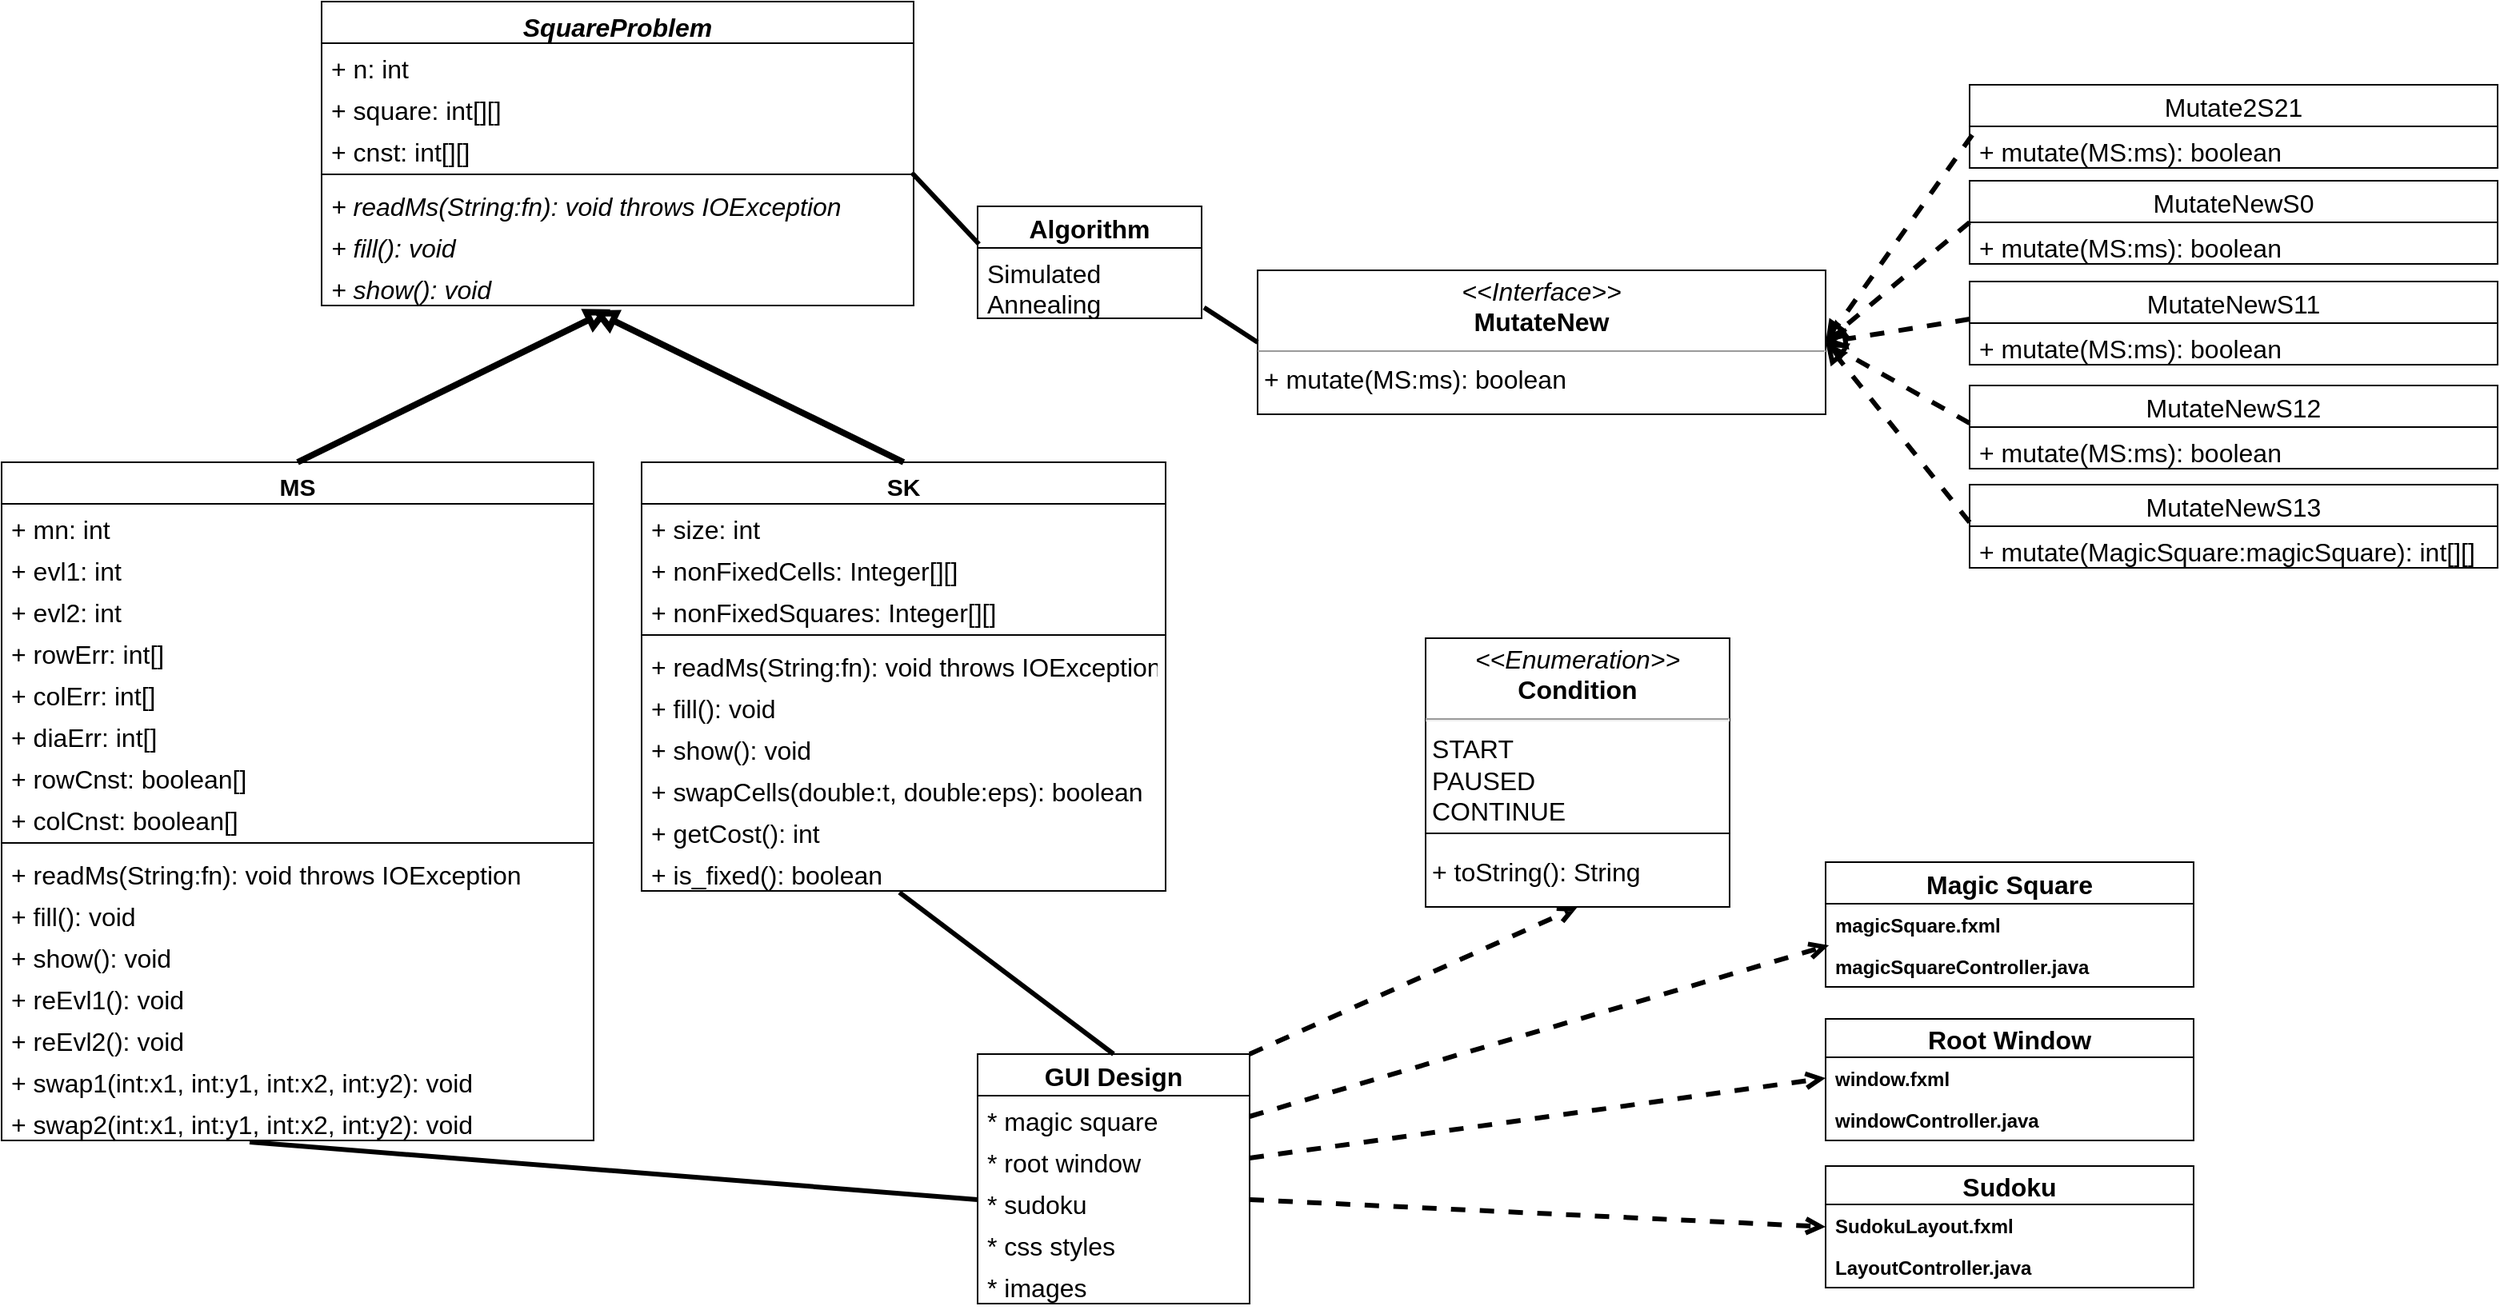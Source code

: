 <mxfile version="14.7.0" type="github">
  <diagram id="YC00lcURdnYpXBPjzHFB" name="Page-1">
    <mxGraphModel dx="1038" dy="580" grid="1" gridSize="10" guides="1" tooltips="1" connect="1" arrows="1" fold="1" page="1" pageScale="1" pageWidth="1600" pageHeight="900" math="0" shadow="0">
      <root>
        <mxCell id="0" />
        <mxCell id="1" parent="0" />
        <mxCell id="aeMCuK3PcalXodK9T8pm-1" value="SquareProblem" style="swimlane;fontStyle=3;align=center;verticalAlign=top;childLayout=stackLayout;horizontal=1;startSize=26;horizontalStack=0;resizeParent=1;resizeParentMax=0;resizeLast=0;collapsible=1;marginBottom=0;fontSize=16;" parent="1" vertex="1">
          <mxGeometry x="220" y="52" width="370" height="190" as="geometry" />
        </mxCell>
        <mxCell id="aeMCuK3PcalXodK9T8pm-2" value="+ n: int" style="text;strokeColor=none;fillColor=none;align=left;verticalAlign=top;spacingLeft=4;spacingRight=4;overflow=hidden;rotatable=0;points=[[0,0.5],[1,0.5]];portConstraint=eastwest;fontSize=16;" parent="aeMCuK3PcalXodK9T8pm-1" vertex="1">
          <mxGeometry y="26" width="370" height="26" as="geometry" />
        </mxCell>
        <mxCell id="aeMCuK3PcalXodK9T8pm-5" value="+ square: int[][]" style="text;strokeColor=none;fillColor=none;align=left;verticalAlign=top;spacingLeft=4;spacingRight=4;overflow=hidden;rotatable=0;points=[[0,0.5],[1,0.5]];portConstraint=eastwest;fontSize=16;" parent="aeMCuK3PcalXodK9T8pm-1" vertex="1">
          <mxGeometry y="52" width="370" height="26" as="geometry" />
        </mxCell>
        <mxCell id="aeMCuK3PcalXodK9T8pm-6" value="+ cnst: int[][]" style="text;strokeColor=none;fillColor=none;align=left;verticalAlign=top;spacingLeft=4;spacingRight=4;overflow=hidden;rotatable=0;points=[[0,0.5],[1,0.5]];portConstraint=eastwest;fontSize=16;" parent="aeMCuK3PcalXodK9T8pm-1" vertex="1">
          <mxGeometry y="78" width="370" height="26" as="geometry" />
        </mxCell>
        <mxCell id="aeMCuK3PcalXodK9T8pm-3" value="" style="line;strokeWidth=1;fillColor=none;align=left;verticalAlign=middle;spacingTop=-1;spacingLeft=3;spacingRight=3;rotatable=0;labelPosition=right;points=[];portConstraint=eastwest;" parent="aeMCuK3PcalXodK9T8pm-1" vertex="1">
          <mxGeometry y="104" width="370" height="8" as="geometry" />
        </mxCell>
        <mxCell id="aeMCuK3PcalXodK9T8pm-7" value="+ readMs(String:fn): void throws IOException" style="text;strokeColor=none;fillColor=none;align=left;verticalAlign=top;spacingLeft=4;spacingRight=4;overflow=hidden;rotatable=0;points=[[0,0.5],[1,0.5]];portConstraint=eastwest;fontSize=16;fontStyle=2" parent="aeMCuK3PcalXodK9T8pm-1" vertex="1">
          <mxGeometry y="112" width="370" height="26" as="geometry" />
        </mxCell>
        <mxCell id="aeMCuK3PcalXodK9T8pm-8" value="+ fill(): void" style="text;strokeColor=none;fillColor=none;align=left;verticalAlign=top;spacingLeft=4;spacingRight=4;overflow=hidden;rotatable=0;points=[[0,0.5],[1,0.5]];portConstraint=eastwest;fontSize=16;fontStyle=2" parent="aeMCuK3PcalXodK9T8pm-1" vertex="1">
          <mxGeometry y="138" width="370" height="26" as="geometry" />
        </mxCell>
        <mxCell id="aeMCuK3PcalXodK9T8pm-9" value="+ show(): void" style="text;strokeColor=none;fillColor=none;align=left;verticalAlign=top;spacingLeft=4;spacingRight=4;overflow=hidden;rotatable=0;points=[[0,0.5],[1,0.5]];portConstraint=eastwest;fontSize=16;fontStyle=2" parent="aeMCuK3PcalXodK9T8pm-1" vertex="1">
          <mxGeometry y="164" width="370" height="26" as="geometry" />
        </mxCell>
        <mxCell id="aeMCuK3PcalXodK9T8pm-10" value="MS" style="swimlane;fontStyle=1;align=center;verticalAlign=top;childLayout=stackLayout;horizontal=1;startSize=26;horizontalStack=0;resizeParent=1;resizeParentMax=0;resizeLast=0;collapsible=1;marginBottom=0;fontSize=15;gradientColor=#ffffff;" parent="1" vertex="1">
          <mxGeometry x="20" y="340" width="370" height="424" as="geometry" />
        </mxCell>
        <mxCell id="aeMCuK3PcalXodK9T8pm-14" value="+ mn: int" style="text;strokeColor=none;fillColor=none;align=left;verticalAlign=top;spacingLeft=4;spacingRight=4;overflow=hidden;rotatable=0;points=[[0,0.5],[1,0.5]];portConstraint=eastwest;fontSize=16;" parent="aeMCuK3PcalXodK9T8pm-10" vertex="1">
          <mxGeometry y="26" width="370" height="26" as="geometry" />
        </mxCell>
        <mxCell id="aeMCuK3PcalXodK9T8pm-11" value="+ evl1: int" style="text;strokeColor=none;fillColor=none;align=left;verticalAlign=top;spacingLeft=4;spacingRight=4;overflow=hidden;rotatable=0;points=[[0,0.5],[1,0.5]];portConstraint=eastwest;fontSize=16;" parent="aeMCuK3PcalXodK9T8pm-10" vertex="1">
          <mxGeometry y="52" width="370" height="26" as="geometry" />
        </mxCell>
        <mxCell id="aeMCuK3PcalXodK9T8pm-44" value="+ evl2: int" style="text;strokeColor=none;fillColor=none;align=left;verticalAlign=top;spacingLeft=4;spacingRight=4;overflow=hidden;rotatable=0;points=[[0,0.5],[1,0.5]];portConstraint=eastwest;fontSize=16;" parent="aeMCuK3PcalXodK9T8pm-10" vertex="1">
          <mxGeometry y="78" width="370" height="26" as="geometry" />
        </mxCell>
        <mxCell id="aeMCuK3PcalXodK9T8pm-45" value="+ rowErr: int[]" style="text;strokeColor=none;fillColor=none;align=left;verticalAlign=top;spacingLeft=4;spacingRight=4;overflow=hidden;rotatable=0;points=[[0,0.5],[1,0.5]];portConstraint=eastwest;fontSize=16;" parent="aeMCuK3PcalXodK9T8pm-10" vertex="1">
          <mxGeometry y="104" width="370" height="26" as="geometry" />
        </mxCell>
        <mxCell id="aeMCuK3PcalXodK9T8pm-46" value="+ colErr: int[]" style="text;strokeColor=none;fillColor=none;align=left;verticalAlign=top;spacingLeft=4;spacingRight=4;overflow=hidden;rotatable=0;points=[[0,0.5],[1,0.5]];portConstraint=eastwest;fontSize=16;" parent="aeMCuK3PcalXodK9T8pm-10" vertex="1">
          <mxGeometry y="130" width="370" height="26" as="geometry" />
        </mxCell>
        <mxCell id="aeMCuK3PcalXodK9T8pm-47" value="+ diaErr: int[]" style="text;strokeColor=none;fillColor=none;align=left;verticalAlign=top;spacingLeft=4;spacingRight=4;overflow=hidden;rotatable=0;points=[[0,0.5],[1,0.5]];portConstraint=eastwest;fontSize=16;" parent="aeMCuK3PcalXodK9T8pm-10" vertex="1">
          <mxGeometry y="156" width="370" height="26" as="geometry" />
        </mxCell>
        <mxCell id="aeMCuK3PcalXodK9T8pm-48" value="+ rowCnst: boolean[]" style="text;strokeColor=none;fillColor=none;align=left;verticalAlign=top;spacingLeft=4;spacingRight=4;overflow=hidden;rotatable=0;points=[[0,0.5],[1,0.5]];portConstraint=eastwest;fontSize=16;" parent="aeMCuK3PcalXodK9T8pm-10" vertex="1">
          <mxGeometry y="182" width="370" height="26" as="geometry" />
        </mxCell>
        <mxCell id="aeMCuK3PcalXodK9T8pm-49" value="+ colCnst: boolean[]" style="text;strokeColor=none;fillColor=none;align=left;verticalAlign=top;spacingLeft=4;spacingRight=4;overflow=hidden;rotatable=0;points=[[0,0.5],[1,0.5]];portConstraint=eastwest;fontSize=16;" parent="aeMCuK3PcalXodK9T8pm-10" vertex="1">
          <mxGeometry y="208" width="370" height="26" as="geometry" />
        </mxCell>
        <mxCell id="aeMCuK3PcalXodK9T8pm-28" value="" style="line;strokeWidth=1;fillColor=none;align=left;verticalAlign=middle;spacingTop=-1;spacingLeft=3;spacingRight=3;rotatable=0;labelPosition=right;points=[];portConstraint=eastwest;" parent="aeMCuK3PcalXodK9T8pm-10" vertex="1">
          <mxGeometry y="234" width="370" height="8" as="geometry" />
        </mxCell>
        <mxCell id="aeMCuK3PcalXodK9T8pm-29" value="+ readMs(String:fn): void throws IOException" style="text;strokeColor=none;fillColor=none;align=left;verticalAlign=top;spacingLeft=4;spacingRight=4;overflow=hidden;rotatable=0;points=[[0,0.5],[1,0.5]];portConstraint=eastwest;fontSize=16;" parent="aeMCuK3PcalXodK9T8pm-10" vertex="1">
          <mxGeometry y="242" width="370" height="26" as="geometry" />
        </mxCell>
        <mxCell id="aeMCuK3PcalXodK9T8pm-32" value="+ fill(): void" style="text;strokeColor=none;fillColor=none;align=left;verticalAlign=top;spacingLeft=4;spacingRight=4;overflow=hidden;rotatable=0;points=[[0,0.5],[1,0.5]];portConstraint=eastwest;fontSize=16;" parent="aeMCuK3PcalXodK9T8pm-10" vertex="1">
          <mxGeometry y="268" width="370" height="26" as="geometry" />
        </mxCell>
        <mxCell id="aeMCuK3PcalXodK9T8pm-33" value="+ show(): void" style="text;strokeColor=none;fillColor=none;align=left;verticalAlign=top;spacingLeft=4;spacingRight=4;overflow=hidden;rotatable=0;points=[[0,0.5],[1,0.5]];portConstraint=eastwest;fontSize=16;" parent="aeMCuK3PcalXodK9T8pm-10" vertex="1">
          <mxGeometry y="294" width="370" height="26" as="geometry" />
        </mxCell>
        <mxCell id="aeMCuK3PcalXodK9T8pm-34" value="+ reEvl1(): void" style="text;strokeColor=none;fillColor=none;align=left;verticalAlign=top;spacingLeft=4;spacingRight=4;overflow=hidden;rotatable=0;points=[[0,0.5],[1,0.5]];portConstraint=eastwest;fontSize=16;" parent="aeMCuK3PcalXodK9T8pm-10" vertex="1">
          <mxGeometry y="320" width="370" height="26" as="geometry" />
        </mxCell>
        <mxCell id="aeMCuK3PcalXodK9T8pm-50" value="+ reEvl2(): void" style="text;strokeColor=none;fillColor=none;align=left;verticalAlign=top;spacingLeft=4;spacingRight=4;overflow=hidden;rotatable=0;points=[[0,0.5],[1,0.5]];portConstraint=eastwest;fontSize=16;" parent="aeMCuK3PcalXodK9T8pm-10" vertex="1">
          <mxGeometry y="346" width="370" height="26" as="geometry" />
        </mxCell>
        <mxCell id="aeMCuK3PcalXodK9T8pm-51" value="+ swap1(int:x1, int:y1, int:x2, int:y2): void" style="text;strokeColor=none;fillColor=none;align=left;verticalAlign=top;spacingLeft=4;spacingRight=4;overflow=hidden;rotatable=0;points=[[0,0.5],[1,0.5]];portConstraint=eastwest;fontSize=16;" parent="aeMCuK3PcalXodK9T8pm-10" vertex="1">
          <mxGeometry y="372" width="370" height="26" as="geometry" />
        </mxCell>
        <mxCell id="aeMCuK3PcalXodK9T8pm-52" value="+ swap2(int:x1, int:y1, int:x2, int:y2): void" style="text;strokeColor=none;fillColor=none;align=left;verticalAlign=top;spacingLeft=4;spacingRight=4;overflow=hidden;rotatable=0;points=[[0,0.5],[1,0.5]];portConstraint=eastwest;fontSize=16;" parent="aeMCuK3PcalXodK9T8pm-10" vertex="1">
          <mxGeometry y="398" width="370" height="26" as="geometry" />
        </mxCell>
        <mxCell id="aeMCuK3PcalXodK9T8pm-43" value="" style="endArrow=block;html=1;fontSize=16;exitX=0.5;exitY=0;exitDx=0;exitDy=0;endFill=0;strokeWidth=4;entryX=0.488;entryY=1.09;entryDx=0;entryDy=0;entryPerimeter=0;" parent="1" source="aeMCuK3PcalXodK9T8pm-10" target="aeMCuK3PcalXodK9T8pm-9" edge="1">
          <mxGeometry width="50" height="50" relative="1" as="geometry">
            <mxPoint x="320" y="110" as="sourcePoint" />
            <mxPoint x="580" y="23" as="targetPoint" />
          </mxGeometry>
        </mxCell>
        <mxCell id="aeMCuK3PcalXodK9T8pm-53" value="SK" style="swimlane;fontStyle=1;align=center;verticalAlign=top;childLayout=stackLayout;horizontal=1;startSize=26;horizontalStack=0;resizeParent=1;resizeParentMax=0;resizeLast=0;collapsible=1;marginBottom=0;fontSize=15;gradientColor=#ffffff;" parent="1" vertex="1">
          <mxGeometry x="420" y="340" width="327.5" height="268" as="geometry" />
        </mxCell>
        <mxCell id="aeMCuK3PcalXodK9T8pm-54" value="+ size: int" style="text;strokeColor=none;fillColor=none;align=left;verticalAlign=top;spacingLeft=4;spacingRight=4;overflow=hidden;rotatable=0;points=[[0,0.5],[1,0.5]];portConstraint=eastwest;fontSize=16;" parent="aeMCuK3PcalXodK9T8pm-53" vertex="1">
          <mxGeometry y="26" width="327.5" height="26" as="geometry" />
        </mxCell>
        <mxCell id="aeMCuK3PcalXodK9T8pm-58" value="+ nonFixedCells: Integer[][]" style="text;strokeColor=none;fillColor=none;align=left;verticalAlign=top;spacingLeft=4;spacingRight=4;overflow=hidden;rotatable=0;points=[[0,0.5],[1,0.5]];portConstraint=eastwest;fontSize=16;" parent="aeMCuK3PcalXodK9T8pm-53" vertex="1">
          <mxGeometry y="52" width="327.5" height="26" as="geometry" />
        </mxCell>
        <mxCell id="aeMCuK3PcalXodK9T8pm-59" value="+ nonFixedSquares: Integer[][]" style="text;strokeColor=none;fillColor=none;align=left;verticalAlign=top;spacingLeft=4;spacingRight=4;overflow=hidden;rotatable=0;points=[[0,0.5],[1,0.5]];portConstraint=eastwest;fontSize=16;" parent="aeMCuK3PcalXodK9T8pm-53" vertex="1">
          <mxGeometry y="78" width="327.5" height="26" as="geometry" />
        </mxCell>
        <mxCell id="aeMCuK3PcalXodK9T8pm-60" value="" style="line;strokeWidth=1;fillColor=none;align=left;verticalAlign=middle;spacingTop=-1;spacingLeft=3;spacingRight=3;rotatable=0;labelPosition=right;points=[];portConstraint=eastwest;" parent="aeMCuK3PcalXodK9T8pm-53" vertex="1">
          <mxGeometry y="104" width="327.5" height="8" as="geometry" />
        </mxCell>
        <mxCell id="aeMCuK3PcalXodK9T8pm-67" value="+ readMs(String:fn): void throws IOException" style="text;strokeColor=none;fillColor=none;align=left;verticalAlign=top;spacingLeft=4;spacingRight=4;overflow=hidden;rotatable=0;points=[[0,0.5],[1,0.5]];portConstraint=eastwest;fontSize=16;" parent="aeMCuK3PcalXodK9T8pm-53" vertex="1">
          <mxGeometry y="112" width="327.5" height="26" as="geometry" />
        </mxCell>
        <mxCell id="aeMCuK3PcalXodK9T8pm-68" value="+ fill(): void" style="text;strokeColor=none;fillColor=none;align=left;verticalAlign=top;spacingLeft=4;spacingRight=4;overflow=hidden;rotatable=0;points=[[0,0.5],[1,0.5]];portConstraint=eastwest;fontSize=16;" parent="aeMCuK3PcalXodK9T8pm-53" vertex="1">
          <mxGeometry y="138" width="327.5" height="26" as="geometry" />
        </mxCell>
        <mxCell id="aeMCuK3PcalXodK9T8pm-69" value="+ show(): void" style="text;strokeColor=none;fillColor=none;align=left;verticalAlign=top;spacingLeft=4;spacingRight=4;overflow=hidden;rotatable=0;points=[[0,0.5],[1,0.5]];portConstraint=eastwest;fontSize=16;" parent="aeMCuK3PcalXodK9T8pm-53" vertex="1">
          <mxGeometry y="164" width="327.5" height="26" as="geometry" />
        </mxCell>
        <mxCell id="aeMCuK3PcalXodK9T8pm-63" value="+ swapCells(double:t, double:eps): boolean" style="text;strokeColor=none;fillColor=none;align=left;verticalAlign=top;spacingLeft=4;spacingRight=4;overflow=hidden;rotatable=0;points=[[0,0.5],[1,0.5]];portConstraint=eastwest;fontSize=16;" parent="aeMCuK3PcalXodK9T8pm-53" vertex="1">
          <mxGeometry y="190" width="327.5" height="26" as="geometry" />
        </mxCell>
        <mxCell id="aeMCuK3PcalXodK9T8pm-64" value="+ getCost(): int" style="text;strokeColor=none;fillColor=none;align=left;verticalAlign=top;spacingLeft=4;spacingRight=4;overflow=hidden;rotatable=0;points=[[0,0.5],[1,0.5]];portConstraint=eastwest;fontSize=16;" parent="aeMCuK3PcalXodK9T8pm-53" vertex="1">
          <mxGeometry y="216" width="327.5" height="26" as="geometry" />
        </mxCell>
        <mxCell id="aeMCuK3PcalXodK9T8pm-66" value="+ is_fixed(): boolean" style="text;strokeColor=none;fillColor=none;align=left;verticalAlign=top;spacingLeft=4;spacingRight=4;overflow=hidden;rotatable=0;points=[[0,0.5],[1,0.5]];portConstraint=eastwest;fontSize=16;" parent="aeMCuK3PcalXodK9T8pm-53" vertex="1">
          <mxGeometry y="242" width="327.5" height="26" as="geometry" />
        </mxCell>
        <mxCell id="aeMCuK3PcalXodK9T8pm-70" value="" style="endArrow=block;html=1;fontSize=16;exitX=0.5;exitY=0;exitDx=0;exitDy=0;endFill=0;strokeWidth=4;entryX=0.457;entryY=1.113;entryDx=0;entryDy=0;entryPerimeter=0;" parent="1" source="aeMCuK3PcalXodK9T8pm-53" target="aeMCuK3PcalXodK9T8pm-9" edge="1">
          <mxGeometry width="50" height="50" relative="1" as="geometry">
            <mxPoint x="275" y="350" as="sourcePoint" />
            <mxPoint x="620.56" y="252.34" as="targetPoint" />
          </mxGeometry>
        </mxCell>
        <mxCell id="aeMCuK3PcalXodK9T8pm-75" value="&lt;p style=&quot;margin: 4px 0px 0px ; text-align: center ; font-size: 16px&quot;&gt;&lt;font style=&quot;font-size: 16px&quot;&gt;&lt;i&gt;&amp;lt;&amp;lt;Interface&amp;gt;&amp;gt;&lt;/i&gt;&lt;br&gt;&lt;b&gt;MutateNew&lt;/b&gt;&lt;/font&gt;&lt;/p&gt;&lt;hr size=&quot;1&quot; style=&quot;font-size: 16px&quot;&gt;&lt;p style=&quot;margin: 0px 0px 0px 4px ; font-size: 16px&quot;&gt;&lt;font style=&quot;font-size: 16px&quot;&gt;+ mutate(MS:ms): boolean&lt;/font&gt;&lt;/p&gt;" style="verticalAlign=top;align=left;overflow=fill;fontSize=12;fontFamily=Helvetica;html=1;" parent="1" vertex="1">
          <mxGeometry x="805" y="220" width="355" height="90" as="geometry" />
        </mxCell>
        <mxCell id="aeMCuK3PcalXodK9T8pm-76" value="Mutate2S21" style="swimlane;fontStyle=0;childLayout=stackLayout;horizontal=1;startSize=26;fillColor=none;horizontalStack=0;resizeParent=1;resizeParentMax=0;resizeLast=0;collapsible=1;marginBottom=0;fontSize=16;" parent="1" vertex="1">
          <mxGeometry x="1250" y="104" width="330" height="52" as="geometry" />
        </mxCell>
        <mxCell id="aeMCuK3PcalXodK9T8pm-77" value="+ mutate(MS:ms): boolean" style="text;strokeColor=none;fillColor=none;align=left;verticalAlign=top;spacingLeft=4;spacingRight=4;overflow=hidden;rotatable=0;points=[[0,0.5],[1,0.5]];portConstraint=eastwest;fontSize=16;" parent="aeMCuK3PcalXodK9T8pm-76" vertex="1">
          <mxGeometry y="26" width="330" height="26" as="geometry" />
        </mxCell>
        <mxCell id="aeMCuK3PcalXodK9T8pm-78" value="" style="endArrow=block;html=1;fontSize=14;exitX=0.005;exitY=0.208;exitDx=0;exitDy=0;dashed=1;endFill=0;strokeWidth=3;entryX=1;entryY=0.5;entryDx=0;entryDy=0;exitPerimeter=0;" parent="1" source="aeMCuK3PcalXodK9T8pm-77" target="aeMCuK3PcalXodK9T8pm-75" edge="1">
          <mxGeometry width="50" height="50" relative="1" as="geometry">
            <mxPoint x="545" y="642.0" as="sourcePoint" />
            <mxPoint x="890" y="477" as="targetPoint" />
          </mxGeometry>
        </mxCell>
        <mxCell id="aeMCuK3PcalXodK9T8pm-79" value="MutateNewS0" style="swimlane;fontStyle=0;childLayout=stackLayout;horizontal=1;startSize=26;fillColor=none;horizontalStack=0;resizeParent=1;resizeParentMax=0;resizeLast=0;collapsible=1;marginBottom=0;fontSize=16;" parent="1" vertex="1">
          <mxGeometry x="1250" y="164" width="330" height="52" as="geometry" />
        </mxCell>
        <mxCell id="aeMCuK3PcalXodK9T8pm-80" value="+ mutate(MS:ms): boolean" style="text;strokeColor=none;fillColor=none;align=left;verticalAlign=top;spacingLeft=4;spacingRight=4;overflow=hidden;rotatable=0;points=[[0,0.5],[1,0.5]];portConstraint=eastwest;fontSize=16;" parent="aeMCuK3PcalXodK9T8pm-79" vertex="1">
          <mxGeometry y="26" width="330" height="26" as="geometry" />
        </mxCell>
        <mxCell id="aeMCuK3PcalXodK9T8pm-81" value="" style="endArrow=block;html=1;fontSize=14;exitX=0;exitY=0.5;exitDx=0;exitDy=0;dashed=1;endFill=0;strokeWidth=3;entryX=1;entryY=0.5;entryDx=0;entryDy=0;" parent="1" source="aeMCuK3PcalXodK9T8pm-79" target="aeMCuK3PcalXodK9T8pm-75" edge="1">
          <mxGeometry width="50" height="50" relative="1" as="geometry">
            <mxPoint x="797.5" y="766.0" as="sourcePoint" />
            <mxPoint x="1090" y="452" as="targetPoint" />
          </mxGeometry>
        </mxCell>
        <mxCell id="aeMCuK3PcalXodK9T8pm-82" value="MutateNewS11" style="swimlane;fontStyle=0;childLayout=stackLayout;horizontal=1;startSize=26;fillColor=none;horizontalStack=0;resizeParent=1;resizeParentMax=0;resizeLast=0;collapsible=1;marginBottom=0;fontSize=16;" parent="1" vertex="1">
          <mxGeometry x="1250" y="227" width="330" height="52" as="geometry" />
        </mxCell>
        <mxCell id="aeMCuK3PcalXodK9T8pm-83" value="+ mutate(MS:ms): boolean" style="text;strokeColor=none;fillColor=none;align=left;verticalAlign=top;spacingLeft=4;spacingRight=4;overflow=hidden;rotatable=0;points=[[0,0.5],[1,0.5]];portConstraint=eastwest;fontSize=16;" parent="aeMCuK3PcalXodK9T8pm-82" vertex="1">
          <mxGeometry y="26" width="330" height="26" as="geometry" />
        </mxCell>
        <mxCell id="aeMCuK3PcalXodK9T8pm-84" value="" style="endArrow=block;html=1;fontSize=14;exitX=0;exitY=-0.095;exitDx=0;exitDy=0;dashed=1;endFill=0;strokeWidth=3;exitPerimeter=0;entryX=1;entryY=0.5;entryDx=0;entryDy=0;" parent="1" source="aeMCuK3PcalXodK9T8pm-83" target="aeMCuK3PcalXodK9T8pm-75" edge="1">
          <mxGeometry width="50" height="50" relative="1" as="geometry">
            <mxPoint x="1270.0" y="518" as="sourcePoint" />
            <mxPoint x="1080" y="462" as="targetPoint" />
          </mxGeometry>
        </mxCell>
        <mxCell id="aeMCuK3PcalXodK9T8pm-85" value="MutateNewS12" style="swimlane;fontStyle=0;childLayout=stackLayout;horizontal=1;startSize=26;fillColor=none;horizontalStack=0;resizeParent=1;resizeParentMax=0;resizeLast=0;collapsible=1;marginBottom=0;fontSize=16;" parent="1" vertex="1">
          <mxGeometry x="1250" y="292" width="330" height="52" as="geometry" />
        </mxCell>
        <mxCell id="aeMCuK3PcalXodK9T8pm-86" value="+ mutate(MS:ms): boolean" style="text;strokeColor=none;fillColor=none;align=left;verticalAlign=top;spacingLeft=4;spacingRight=4;overflow=hidden;rotatable=0;points=[[0,0.5],[1,0.5]];portConstraint=eastwest;fontSize=16;" parent="aeMCuK3PcalXodK9T8pm-85" vertex="1">
          <mxGeometry y="26" width="330" height="26" as="geometry" />
        </mxCell>
        <mxCell id="aeMCuK3PcalXodK9T8pm-87" value="" style="endArrow=block;html=1;fontSize=14;exitX=0;exitY=-0.095;exitDx=0;exitDy=0;dashed=1;endFill=0;strokeWidth=3;exitPerimeter=0;entryX=1;entryY=0.5;entryDx=0;entryDy=0;" parent="1" source="aeMCuK3PcalXodK9T8pm-86" target="aeMCuK3PcalXodK9T8pm-75" edge="1">
          <mxGeometry width="50" height="50" relative="1" as="geometry">
            <mxPoint x="1280.0" y="639" as="sourcePoint" />
            <mxPoint x="1080" y="462" as="targetPoint" />
          </mxGeometry>
        </mxCell>
        <mxCell id="aeMCuK3PcalXodK9T8pm-88" value="MutateNewS13" style="swimlane;fontStyle=0;childLayout=stackLayout;horizontal=1;startSize=26;fillColor=none;horizontalStack=0;resizeParent=1;resizeParentMax=0;resizeLast=0;collapsible=1;marginBottom=0;fontSize=16;" parent="1" vertex="1">
          <mxGeometry x="1250" y="354" width="330" height="52" as="geometry" />
        </mxCell>
        <mxCell id="aeMCuK3PcalXodK9T8pm-89" value="+ mutate(MagicSquare:magicSquare): int[][]" style="text;strokeColor=none;fillColor=none;align=left;verticalAlign=top;spacingLeft=4;spacingRight=4;overflow=hidden;rotatable=0;points=[[0,0.5],[1,0.5]];portConstraint=eastwest;fontSize=16;" parent="aeMCuK3PcalXodK9T8pm-88" vertex="1">
          <mxGeometry y="26" width="330" height="26" as="geometry" />
        </mxCell>
        <mxCell id="aeMCuK3PcalXodK9T8pm-90" value="" style="endArrow=block;html=1;fontSize=14;exitX=0;exitY=-0.095;exitDx=0;exitDy=0;dashed=1;endFill=0;strokeWidth=3;exitPerimeter=0;entryX=1;entryY=0.5;entryDx=0;entryDy=0;" parent="1" source="aeMCuK3PcalXodK9T8pm-89" target="aeMCuK3PcalXodK9T8pm-75" edge="1">
          <mxGeometry width="50" height="50" relative="1" as="geometry">
            <mxPoint x="1280.0" y="714" as="sourcePoint" />
            <mxPoint x="1075.0" y="542" as="targetPoint" />
          </mxGeometry>
        </mxCell>
        <mxCell id="aeMCuK3PcalXodK9T8pm-106" value="" style="group" parent="1" vertex="1" connectable="0">
          <mxGeometry x="910" y="450" width="190" height="168" as="geometry" />
        </mxCell>
        <mxCell id="aeMCuK3PcalXodK9T8pm-104" value="&lt;p style=&quot;margin: 4px 0px 0px ; text-align: center ; font-size: 16px&quot;&gt;&lt;i style=&quot;font-size: 16px&quot;&gt;&amp;lt;&amp;lt;Enumeration&amp;gt;&amp;gt;&lt;/i&gt;&lt;br style=&quot;font-size: 16px&quot;&gt;&lt;b style=&quot;font-size: 16px&quot;&gt;Condition&lt;/b&gt;&lt;/p&gt;&lt;hr style=&quot;font-size: 16px&quot;&gt;&lt;p style=&quot;margin: 0px 0px 0px 4px ; font-size: 16px&quot;&gt;START&lt;/p&gt;&lt;p style=&quot;margin: 0px 0px 0px 4px ; font-size: 16px&quot;&gt;PAUSED&lt;/p&gt;&lt;p style=&quot;margin: 0px 0px 0px 4px ; font-size: 16px&quot;&gt;CONTINUE&lt;/p&gt;&lt;p style=&quot;margin: 0px 0px 0px 4px ; font-size: 16px&quot;&gt;&lt;br&gt;&lt;/p&gt;&lt;p style=&quot;margin: 0px 0px 0px 4px ; font-size: 16px&quot;&gt;+ toString(): String&lt;/p&gt;" style="verticalAlign=top;align=left;overflow=fill;fontSize=16;fontFamily=Helvetica;html=1;" parent="aeMCuK3PcalXodK9T8pm-106" vertex="1">
          <mxGeometry width="190" height="168" as="geometry" />
        </mxCell>
        <mxCell id="aeMCuK3PcalXodK9T8pm-105" value="" style="line;strokeWidth=1;fillColor=none;align=left;verticalAlign=middle;spacingTop=-1;spacingLeft=3;spacingRight=3;rotatable=0;labelPosition=right;points=[];portConstraint=eastwest;fontSize=16;" parent="aeMCuK3PcalXodK9T8pm-106" vertex="1">
          <mxGeometry y="118" width="190" height="8" as="geometry" />
        </mxCell>
        <mxCell id="YBFSwdJ_DXQsWVGUtCrg-1" value="Algorithm" style="swimlane;fontStyle=1;childLayout=stackLayout;horizontal=1;startSize=26;horizontalStack=0;resizeParent=1;resizeParentMax=0;resizeLast=0;collapsible=1;marginBottom=0;fontSize=16;" parent="1" vertex="1">
          <mxGeometry x="630" y="180" width="140" height="70" as="geometry" />
        </mxCell>
        <mxCell id="YBFSwdJ_DXQsWVGUtCrg-2" value="Simulated &#xa;Annealing" style="text;strokeColor=none;fillColor=none;align=left;verticalAlign=top;spacingLeft=4;spacingRight=4;overflow=hidden;rotatable=0;points=[[0,0.5],[1,0.5]];portConstraint=eastwest;fontSize=16;" parent="YBFSwdJ_DXQsWVGUtCrg-1" vertex="1">
          <mxGeometry y="26" width="140" height="44" as="geometry" />
        </mxCell>
        <mxCell id="YBFSwdJ_DXQsWVGUtCrg-5" value="" style="endArrow=none;html=1;fontSize=16;exitX=0;exitY=0.5;exitDx=0;exitDy=0;entryX=1.011;entryY=0.846;entryDx=0;entryDy=0;entryPerimeter=0;strokeWidth=3;" parent="1" source="aeMCuK3PcalXodK9T8pm-75" target="YBFSwdJ_DXQsWVGUtCrg-2" edge="1">
          <mxGeometry width="50" height="50" relative="1" as="geometry">
            <mxPoint x="960" y="310" as="sourcePoint" />
            <mxPoint x="1010" y="260" as="targetPoint" />
          </mxGeometry>
        </mxCell>
        <mxCell id="YBFSwdJ_DXQsWVGUtCrg-6" value="" style="endArrow=none;html=1;fontSize=16;entryX=0.006;entryY=-0.054;entryDx=0;entryDy=0;entryPerimeter=0;exitX=0.997;exitY=1.115;exitDx=0;exitDy=0;exitPerimeter=0;strokeWidth=3;" parent="1" source="aeMCuK3PcalXodK9T8pm-6" target="YBFSwdJ_DXQsWVGUtCrg-2" edge="1">
          <mxGeometry width="50" height="50" relative="1" as="geometry">
            <mxPoint x="660" y="210" as="sourcePoint" />
            <mxPoint x="640.98" y="213.998" as="targetPoint" />
          </mxGeometry>
        </mxCell>
        <mxCell id="YBFSwdJ_DXQsWVGUtCrg-31" style="edgeStyle=none;rounded=0;orthogonalLoop=1;jettySize=auto;html=1;exitX=1;exitY=0;exitDx=0;exitDy=0;dashed=1;fontSize=16;endArrow=open;endFill=0;strokeWidth=3;entryX=0.5;entryY=1;entryDx=0;entryDy=0;" parent="1" source="YBFSwdJ_DXQsWVGUtCrg-13" target="aeMCuK3PcalXodK9T8pm-104" edge="1">
          <mxGeometry relative="1" as="geometry">
            <mxPoint x="1220" y="540" as="targetPoint" />
          </mxGeometry>
        </mxCell>
        <mxCell id="YBFSwdJ_DXQsWVGUtCrg-13" value="GUI Design" style="swimlane;fontStyle=1;childLayout=stackLayout;horizontal=1;startSize=26;fillColor=none;horizontalStack=0;resizeParent=1;resizeParentMax=0;resizeLast=0;collapsible=1;marginBottom=0;fontSize=16;" parent="1" vertex="1">
          <mxGeometry x="630" y="710" width="170" height="156" as="geometry" />
        </mxCell>
        <mxCell id="YBFSwdJ_DXQsWVGUtCrg-14" value="* magic square" style="text;strokeColor=none;fillColor=none;align=left;verticalAlign=top;spacingLeft=4;spacingRight=4;overflow=hidden;rotatable=0;points=[[0,0.5],[1,0.5]];portConstraint=eastwest;fontSize=16;" parent="YBFSwdJ_DXQsWVGUtCrg-13" vertex="1">
          <mxGeometry y="26" width="170" height="26" as="geometry" />
        </mxCell>
        <mxCell id="YBFSwdJ_DXQsWVGUtCrg-15" value="* root window" style="text;strokeColor=none;fillColor=none;align=left;verticalAlign=top;spacingLeft=4;spacingRight=4;overflow=hidden;rotatable=0;points=[[0,0.5],[1,0.5]];portConstraint=eastwest;fontSize=16;" parent="YBFSwdJ_DXQsWVGUtCrg-13" vertex="1">
          <mxGeometry y="52" width="170" height="26" as="geometry" />
        </mxCell>
        <mxCell id="YBFSwdJ_DXQsWVGUtCrg-16" value="* sudoku" style="text;strokeColor=none;fillColor=none;align=left;verticalAlign=top;spacingLeft=4;spacingRight=4;overflow=hidden;rotatable=0;points=[[0,0.5],[1,0.5]];portConstraint=eastwest;fontSize=16;" parent="YBFSwdJ_DXQsWVGUtCrg-13" vertex="1">
          <mxGeometry y="78" width="170" height="26" as="geometry" />
        </mxCell>
        <mxCell id="YBFSwdJ_DXQsWVGUtCrg-35" value="* css styles" style="text;strokeColor=none;fillColor=none;align=left;verticalAlign=top;spacingLeft=4;spacingRight=4;overflow=hidden;rotatable=0;points=[[0,0.5],[1,0.5]];portConstraint=eastwest;fontSize=16;" parent="YBFSwdJ_DXQsWVGUtCrg-13" vertex="1">
          <mxGeometry y="104" width="170" height="26" as="geometry" />
        </mxCell>
        <mxCell id="YBFSwdJ_DXQsWVGUtCrg-36" value="* images" style="text;strokeColor=none;fillColor=none;align=left;verticalAlign=top;spacingLeft=4;spacingRight=4;overflow=hidden;rotatable=0;points=[[0,0.5],[1,0.5]];portConstraint=eastwest;fontSize=16;" parent="YBFSwdJ_DXQsWVGUtCrg-13" vertex="1">
          <mxGeometry y="130" width="170" height="26" as="geometry" />
        </mxCell>
        <mxCell id="YBFSwdJ_DXQsWVGUtCrg-17" value="Magic Square" style="swimlane;fontStyle=1;childLayout=stackLayout;horizontal=1;startSize=26;fillColor=none;horizontalStack=0;resizeParent=1;resizeParentMax=0;resizeLast=0;collapsible=1;marginBottom=0;fontSize=16;" parent="1" vertex="1">
          <mxGeometry x="1160" y="590" width="230" height="78" as="geometry" />
        </mxCell>
        <mxCell id="YBFSwdJ_DXQsWVGUtCrg-18" value="magicSquare.fxml" style="text;strokeColor=none;fillColor=none;align=left;verticalAlign=top;spacingLeft=4;spacingRight=4;overflow=hidden;rotatable=0;points=[[0,0.5],[1,0.5]];portConstraint=eastwest;fontStyle=1" parent="YBFSwdJ_DXQsWVGUtCrg-17" vertex="1">
          <mxGeometry y="26" width="230" height="26" as="geometry" />
        </mxCell>
        <mxCell id="YBFSwdJ_DXQsWVGUtCrg-19" value="magicSquareController.java" style="text;strokeColor=none;fillColor=none;align=left;verticalAlign=top;spacingLeft=4;spacingRight=4;overflow=hidden;rotatable=0;points=[[0,0.5],[1,0.5]];portConstraint=eastwest;fontStyle=1" parent="YBFSwdJ_DXQsWVGUtCrg-17" vertex="1">
          <mxGeometry y="52" width="230" height="26" as="geometry" />
        </mxCell>
        <mxCell id="YBFSwdJ_DXQsWVGUtCrg-22" style="edgeStyle=none;rounded=0;orthogonalLoop=1;jettySize=auto;html=1;exitX=1;exitY=0.5;exitDx=0;exitDy=0;entryX=0.009;entryY=1;entryDx=0;entryDy=0;entryPerimeter=0;fontSize=16;strokeWidth=3;dashed=1;endArrow=open;endFill=0;" parent="1" source="YBFSwdJ_DXQsWVGUtCrg-14" target="YBFSwdJ_DXQsWVGUtCrg-18" edge="1">
          <mxGeometry relative="1" as="geometry" />
        </mxCell>
        <mxCell id="YBFSwdJ_DXQsWVGUtCrg-23" value="Root Window" style="swimlane;fontStyle=1;childLayout=stackLayout;horizontal=1;startSize=24;fillColor=none;horizontalStack=0;resizeParent=1;resizeParentMax=0;resizeLast=0;collapsible=1;marginBottom=0;fontSize=16;" parent="1" vertex="1">
          <mxGeometry x="1160" y="688" width="230" height="76" as="geometry" />
        </mxCell>
        <mxCell id="YBFSwdJ_DXQsWVGUtCrg-24" value="window.fxml" style="text;strokeColor=none;fillColor=none;align=left;verticalAlign=top;spacingLeft=4;spacingRight=4;overflow=hidden;rotatable=0;points=[[0,0.5],[1,0.5]];portConstraint=eastwest;fontStyle=1" parent="YBFSwdJ_DXQsWVGUtCrg-23" vertex="1">
          <mxGeometry y="24" width="230" height="26" as="geometry" />
        </mxCell>
        <mxCell id="YBFSwdJ_DXQsWVGUtCrg-25" value="windowController.java" style="text;strokeColor=none;fillColor=none;align=left;verticalAlign=top;spacingLeft=4;spacingRight=4;overflow=hidden;rotatable=0;points=[[0,0.5],[1,0.5]];portConstraint=eastwest;fontStyle=1" parent="YBFSwdJ_DXQsWVGUtCrg-23" vertex="1">
          <mxGeometry y="50" width="230" height="26" as="geometry" />
        </mxCell>
        <mxCell id="YBFSwdJ_DXQsWVGUtCrg-26" style="edgeStyle=none;rounded=0;orthogonalLoop=1;jettySize=auto;html=1;exitX=1;exitY=0.5;exitDx=0;exitDy=0;entryX=0;entryY=0.5;entryDx=0;entryDy=0;dashed=1;fontSize=16;endArrow=open;endFill=0;strokeWidth=3;" parent="1" source="YBFSwdJ_DXQsWVGUtCrg-15" target="YBFSwdJ_DXQsWVGUtCrg-24" edge="1">
          <mxGeometry relative="1" as="geometry" />
        </mxCell>
        <mxCell id="YBFSwdJ_DXQsWVGUtCrg-27" value="Sudoku" style="swimlane;fontStyle=1;childLayout=stackLayout;horizontal=1;startSize=24;fillColor=none;horizontalStack=0;resizeParent=1;resizeParentMax=0;resizeLast=0;collapsible=1;marginBottom=0;fontSize=16;" parent="1" vertex="1">
          <mxGeometry x="1160" y="780" width="230" height="76" as="geometry" />
        </mxCell>
        <mxCell id="YBFSwdJ_DXQsWVGUtCrg-28" value="SudokuLayout.fxml" style="text;strokeColor=none;fillColor=none;align=left;verticalAlign=top;spacingLeft=4;spacingRight=4;overflow=hidden;rotatable=0;points=[[0,0.5],[1,0.5]];portConstraint=eastwest;fontStyle=1" parent="YBFSwdJ_DXQsWVGUtCrg-27" vertex="1">
          <mxGeometry y="24" width="230" height="26" as="geometry" />
        </mxCell>
        <mxCell id="YBFSwdJ_DXQsWVGUtCrg-29" value="LayoutController.java" style="text;strokeColor=none;fillColor=none;align=left;verticalAlign=top;spacingLeft=4;spacingRight=4;overflow=hidden;rotatable=0;points=[[0,0.5],[1,0.5]];portConstraint=eastwest;fontStyle=1" parent="YBFSwdJ_DXQsWVGUtCrg-27" vertex="1">
          <mxGeometry y="50" width="230" height="26" as="geometry" />
        </mxCell>
        <mxCell id="YBFSwdJ_DXQsWVGUtCrg-30" style="edgeStyle=none;rounded=0;orthogonalLoop=1;jettySize=auto;html=1;exitX=1;exitY=0.5;exitDx=0;exitDy=0;entryX=0;entryY=0.5;entryDx=0;entryDy=0;dashed=1;fontSize=16;endArrow=open;endFill=0;strokeWidth=3;" parent="1" source="YBFSwdJ_DXQsWVGUtCrg-16" target="YBFSwdJ_DXQsWVGUtCrg-27" edge="1">
          <mxGeometry relative="1" as="geometry" />
        </mxCell>
        <mxCell id="YBFSwdJ_DXQsWVGUtCrg-33" value="" style="endArrow=none;html=1;fontSize=16;strokeWidth=3;entryX=0.5;entryY=0;entryDx=0;entryDy=0;exitX=0.492;exitY=1.038;exitDx=0;exitDy=0;exitPerimeter=0;" parent="1" source="aeMCuK3PcalXodK9T8pm-66" target="YBFSwdJ_DXQsWVGUtCrg-13" edge="1">
          <mxGeometry width="50" height="50" relative="1" as="geometry">
            <mxPoint x="730" y="710" as="sourcePoint" />
            <mxPoint x="780" y="660" as="targetPoint" />
          </mxGeometry>
        </mxCell>
        <mxCell id="YBFSwdJ_DXQsWVGUtCrg-34" value="" style="endArrow=none;html=1;fontSize=16;strokeWidth=3;entryX=0;entryY=0.5;entryDx=0;entryDy=0;exitX=0.419;exitY=1.038;exitDx=0;exitDy=0;exitPerimeter=0;" parent="1" source="aeMCuK3PcalXodK9T8pm-52" target="YBFSwdJ_DXQsWVGUtCrg-16" edge="1">
          <mxGeometry width="50" height="50" relative="1" as="geometry">
            <mxPoint x="591.13" y="618.988" as="sourcePoint" />
            <mxPoint x="890" y="699" as="targetPoint" />
          </mxGeometry>
        </mxCell>
      </root>
    </mxGraphModel>
  </diagram>
</mxfile>
